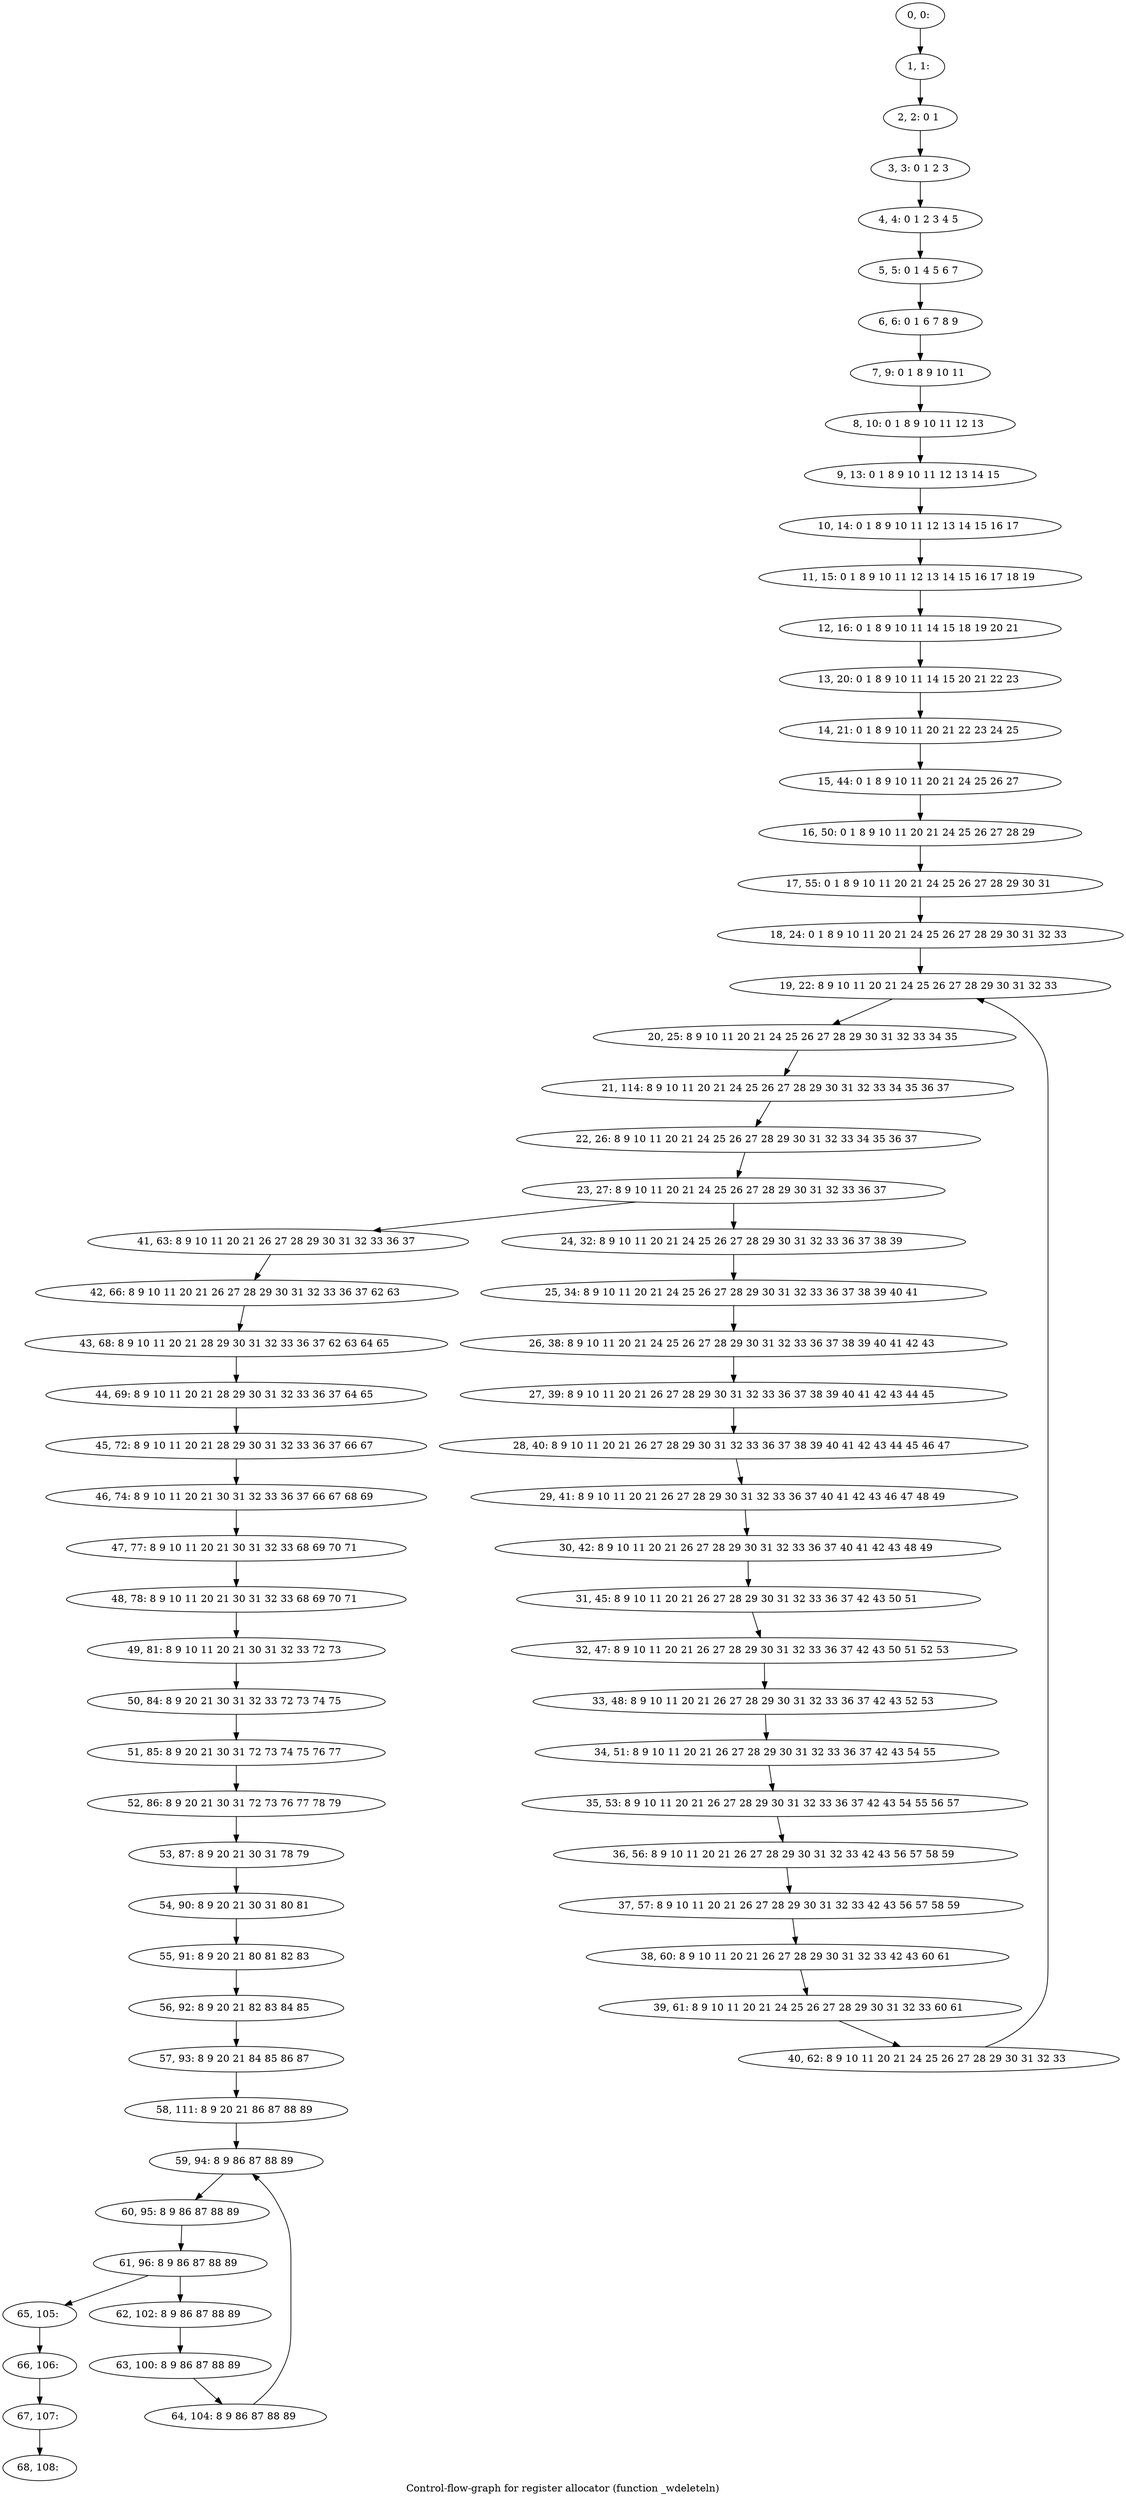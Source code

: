 digraph G {
graph [label="Control-flow-graph for register allocator (function _wdeleteln)"]
0[label="0, 0: "];
1[label="1, 1: "];
2[label="2, 2: 0 1 "];
3[label="3, 3: 0 1 2 3 "];
4[label="4, 4: 0 1 2 3 4 5 "];
5[label="5, 5: 0 1 4 5 6 7 "];
6[label="6, 6: 0 1 6 7 8 9 "];
7[label="7, 9: 0 1 8 9 10 11 "];
8[label="8, 10: 0 1 8 9 10 11 12 13 "];
9[label="9, 13: 0 1 8 9 10 11 12 13 14 15 "];
10[label="10, 14: 0 1 8 9 10 11 12 13 14 15 16 17 "];
11[label="11, 15: 0 1 8 9 10 11 12 13 14 15 16 17 18 19 "];
12[label="12, 16: 0 1 8 9 10 11 14 15 18 19 20 21 "];
13[label="13, 20: 0 1 8 9 10 11 14 15 20 21 22 23 "];
14[label="14, 21: 0 1 8 9 10 11 20 21 22 23 24 25 "];
15[label="15, 44: 0 1 8 9 10 11 20 21 24 25 26 27 "];
16[label="16, 50: 0 1 8 9 10 11 20 21 24 25 26 27 28 29 "];
17[label="17, 55: 0 1 8 9 10 11 20 21 24 25 26 27 28 29 30 31 "];
18[label="18, 24: 0 1 8 9 10 11 20 21 24 25 26 27 28 29 30 31 32 33 "];
19[label="19, 22: 8 9 10 11 20 21 24 25 26 27 28 29 30 31 32 33 "];
20[label="20, 25: 8 9 10 11 20 21 24 25 26 27 28 29 30 31 32 33 34 35 "];
21[label="21, 114: 8 9 10 11 20 21 24 25 26 27 28 29 30 31 32 33 34 35 36 37 "];
22[label="22, 26: 8 9 10 11 20 21 24 25 26 27 28 29 30 31 32 33 34 35 36 37 "];
23[label="23, 27: 8 9 10 11 20 21 24 25 26 27 28 29 30 31 32 33 36 37 "];
24[label="24, 32: 8 9 10 11 20 21 24 25 26 27 28 29 30 31 32 33 36 37 38 39 "];
25[label="25, 34: 8 9 10 11 20 21 24 25 26 27 28 29 30 31 32 33 36 37 38 39 40 41 "];
26[label="26, 38: 8 9 10 11 20 21 24 25 26 27 28 29 30 31 32 33 36 37 38 39 40 41 42 43 "];
27[label="27, 39: 8 9 10 11 20 21 26 27 28 29 30 31 32 33 36 37 38 39 40 41 42 43 44 45 "];
28[label="28, 40: 8 9 10 11 20 21 26 27 28 29 30 31 32 33 36 37 38 39 40 41 42 43 44 45 46 47 "];
29[label="29, 41: 8 9 10 11 20 21 26 27 28 29 30 31 32 33 36 37 40 41 42 43 46 47 48 49 "];
30[label="30, 42: 8 9 10 11 20 21 26 27 28 29 30 31 32 33 36 37 40 41 42 43 48 49 "];
31[label="31, 45: 8 9 10 11 20 21 26 27 28 29 30 31 32 33 36 37 42 43 50 51 "];
32[label="32, 47: 8 9 10 11 20 21 26 27 28 29 30 31 32 33 36 37 42 43 50 51 52 53 "];
33[label="33, 48: 8 9 10 11 20 21 26 27 28 29 30 31 32 33 36 37 42 43 52 53 "];
34[label="34, 51: 8 9 10 11 20 21 26 27 28 29 30 31 32 33 36 37 42 43 54 55 "];
35[label="35, 53: 8 9 10 11 20 21 26 27 28 29 30 31 32 33 36 37 42 43 54 55 56 57 "];
36[label="36, 56: 8 9 10 11 20 21 26 27 28 29 30 31 32 33 42 43 56 57 58 59 "];
37[label="37, 57: 8 9 10 11 20 21 26 27 28 29 30 31 32 33 42 43 56 57 58 59 "];
38[label="38, 60: 8 9 10 11 20 21 26 27 28 29 30 31 32 33 42 43 60 61 "];
39[label="39, 61: 8 9 10 11 20 21 24 25 26 27 28 29 30 31 32 33 60 61 "];
40[label="40, 62: 8 9 10 11 20 21 24 25 26 27 28 29 30 31 32 33 "];
41[label="41, 63: 8 9 10 11 20 21 26 27 28 29 30 31 32 33 36 37 "];
42[label="42, 66: 8 9 10 11 20 21 26 27 28 29 30 31 32 33 36 37 62 63 "];
43[label="43, 68: 8 9 10 11 20 21 28 29 30 31 32 33 36 37 62 63 64 65 "];
44[label="44, 69: 8 9 10 11 20 21 28 29 30 31 32 33 36 37 64 65 "];
45[label="45, 72: 8 9 10 11 20 21 28 29 30 31 32 33 36 37 66 67 "];
46[label="46, 74: 8 9 10 11 20 21 30 31 32 33 36 37 66 67 68 69 "];
47[label="47, 77: 8 9 10 11 20 21 30 31 32 33 68 69 70 71 "];
48[label="48, 78: 8 9 10 11 20 21 30 31 32 33 68 69 70 71 "];
49[label="49, 81: 8 9 10 11 20 21 30 31 32 33 72 73 "];
50[label="50, 84: 8 9 20 21 30 31 32 33 72 73 74 75 "];
51[label="51, 85: 8 9 20 21 30 31 72 73 74 75 76 77 "];
52[label="52, 86: 8 9 20 21 30 31 72 73 76 77 78 79 "];
53[label="53, 87: 8 9 20 21 30 31 78 79 "];
54[label="54, 90: 8 9 20 21 30 31 80 81 "];
55[label="55, 91: 8 9 20 21 80 81 82 83 "];
56[label="56, 92: 8 9 20 21 82 83 84 85 "];
57[label="57, 93: 8 9 20 21 84 85 86 87 "];
58[label="58, 111: 8 9 20 21 86 87 88 89 "];
59[label="59, 94: 8 9 86 87 88 89 "];
60[label="60, 95: 8 9 86 87 88 89 "];
61[label="61, 96: 8 9 86 87 88 89 "];
62[label="62, 102: 8 9 86 87 88 89 "];
63[label="63, 100: 8 9 86 87 88 89 "];
64[label="64, 104: 8 9 86 87 88 89 "];
65[label="65, 105: "];
66[label="66, 106: "];
67[label="67, 107: "];
68[label="68, 108: "];
0->1 ;
1->2 ;
2->3 ;
3->4 ;
4->5 ;
5->6 ;
6->7 ;
7->8 ;
8->9 ;
9->10 ;
10->11 ;
11->12 ;
12->13 ;
13->14 ;
14->15 ;
15->16 ;
16->17 ;
17->18 ;
18->19 ;
19->20 ;
20->21 ;
21->22 ;
22->23 ;
23->24 ;
23->41 ;
24->25 ;
25->26 ;
26->27 ;
27->28 ;
28->29 ;
29->30 ;
30->31 ;
31->32 ;
32->33 ;
33->34 ;
34->35 ;
35->36 ;
36->37 ;
37->38 ;
38->39 ;
39->40 ;
40->19 ;
41->42 ;
42->43 ;
43->44 ;
44->45 ;
45->46 ;
46->47 ;
47->48 ;
48->49 ;
49->50 ;
50->51 ;
51->52 ;
52->53 ;
53->54 ;
54->55 ;
55->56 ;
56->57 ;
57->58 ;
58->59 ;
59->60 ;
60->61 ;
61->62 ;
61->65 ;
62->63 ;
63->64 ;
64->59 ;
65->66 ;
66->67 ;
67->68 ;
}

